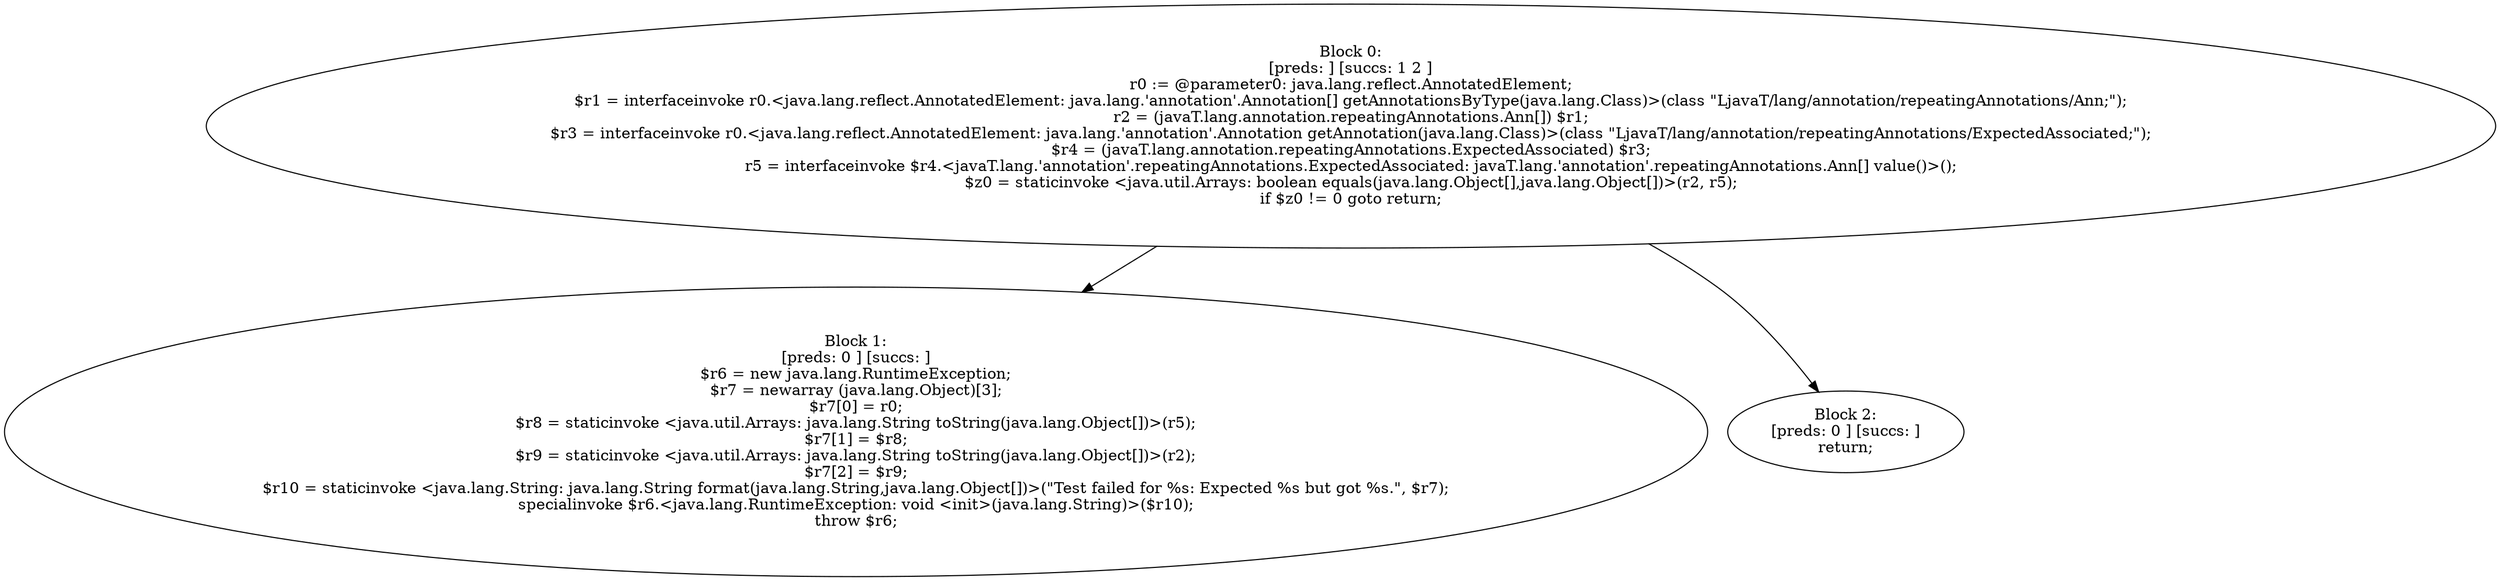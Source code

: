 digraph "unitGraph" {
    "Block 0:
[preds: ] [succs: 1 2 ]
r0 := @parameter0: java.lang.reflect.AnnotatedElement;
$r1 = interfaceinvoke r0.<java.lang.reflect.AnnotatedElement: java.lang.'annotation'.Annotation[] getAnnotationsByType(java.lang.Class)>(class \"LjavaT/lang/annotation/repeatingAnnotations/Ann;\");
r2 = (javaT.lang.annotation.repeatingAnnotations.Ann[]) $r1;
$r3 = interfaceinvoke r0.<java.lang.reflect.AnnotatedElement: java.lang.'annotation'.Annotation getAnnotation(java.lang.Class)>(class \"LjavaT/lang/annotation/repeatingAnnotations/ExpectedAssociated;\");
$r4 = (javaT.lang.annotation.repeatingAnnotations.ExpectedAssociated) $r3;
r5 = interfaceinvoke $r4.<javaT.lang.'annotation'.repeatingAnnotations.ExpectedAssociated: javaT.lang.'annotation'.repeatingAnnotations.Ann[] value()>();
$z0 = staticinvoke <java.util.Arrays: boolean equals(java.lang.Object[],java.lang.Object[])>(r2, r5);
if $z0 != 0 goto return;
"
    "Block 1:
[preds: 0 ] [succs: ]
$r6 = new java.lang.RuntimeException;
$r7 = newarray (java.lang.Object)[3];
$r7[0] = r0;
$r8 = staticinvoke <java.util.Arrays: java.lang.String toString(java.lang.Object[])>(r5);
$r7[1] = $r8;
$r9 = staticinvoke <java.util.Arrays: java.lang.String toString(java.lang.Object[])>(r2);
$r7[2] = $r9;
$r10 = staticinvoke <java.lang.String: java.lang.String format(java.lang.String,java.lang.Object[])>(\"Test failed for %s: Expected %s but got %s.\", $r7);
specialinvoke $r6.<java.lang.RuntimeException: void <init>(java.lang.String)>($r10);
throw $r6;
"
    "Block 2:
[preds: 0 ] [succs: ]
return;
"
    "Block 0:
[preds: ] [succs: 1 2 ]
r0 := @parameter0: java.lang.reflect.AnnotatedElement;
$r1 = interfaceinvoke r0.<java.lang.reflect.AnnotatedElement: java.lang.'annotation'.Annotation[] getAnnotationsByType(java.lang.Class)>(class \"LjavaT/lang/annotation/repeatingAnnotations/Ann;\");
r2 = (javaT.lang.annotation.repeatingAnnotations.Ann[]) $r1;
$r3 = interfaceinvoke r0.<java.lang.reflect.AnnotatedElement: java.lang.'annotation'.Annotation getAnnotation(java.lang.Class)>(class \"LjavaT/lang/annotation/repeatingAnnotations/ExpectedAssociated;\");
$r4 = (javaT.lang.annotation.repeatingAnnotations.ExpectedAssociated) $r3;
r5 = interfaceinvoke $r4.<javaT.lang.'annotation'.repeatingAnnotations.ExpectedAssociated: javaT.lang.'annotation'.repeatingAnnotations.Ann[] value()>();
$z0 = staticinvoke <java.util.Arrays: boolean equals(java.lang.Object[],java.lang.Object[])>(r2, r5);
if $z0 != 0 goto return;
"->"Block 1:
[preds: 0 ] [succs: ]
$r6 = new java.lang.RuntimeException;
$r7 = newarray (java.lang.Object)[3];
$r7[0] = r0;
$r8 = staticinvoke <java.util.Arrays: java.lang.String toString(java.lang.Object[])>(r5);
$r7[1] = $r8;
$r9 = staticinvoke <java.util.Arrays: java.lang.String toString(java.lang.Object[])>(r2);
$r7[2] = $r9;
$r10 = staticinvoke <java.lang.String: java.lang.String format(java.lang.String,java.lang.Object[])>(\"Test failed for %s: Expected %s but got %s.\", $r7);
specialinvoke $r6.<java.lang.RuntimeException: void <init>(java.lang.String)>($r10);
throw $r6;
";
    "Block 0:
[preds: ] [succs: 1 2 ]
r0 := @parameter0: java.lang.reflect.AnnotatedElement;
$r1 = interfaceinvoke r0.<java.lang.reflect.AnnotatedElement: java.lang.'annotation'.Annotation[] getAnnotationsByType(java.lang.Class)>(class \"LjavaT/lang/annotation/repeatingAnnotations/Ann;\");
r2 = (javaT.lang.annotation.repeatingAnnotations.Ann[]) $r1;
$r3 = interfaceinvoke r0.<java.lang.reflect.AnnotatedElement: java.lang.'annotation'.Annotation getAnnotation(java.lang.Class)>(class \"LjavaT/lang/annotation/repeatingAnnotations/ExpectedAssociated;\");
$r4 = (javaT.lang.annotation.repeatingAnnotations.ExpectedAssociated) $r3;
r5 = interfaceinvoke $r4.<javaT.lang.'annotation'.repeatingAnnotations.ExpectedAssociated: javaT.lang.'annotation'.repeatingAnnotations.Ann[] value()>();
$z0 = staticinvoke <java.util.Arrays: boolean equals(java.lang.Object[],java.lang.Object[])>(r2, r5);
if $z0 != 0 goto return;
"->"Block 2:
[preds: 0 ] [succs: ]
return;
";
}
